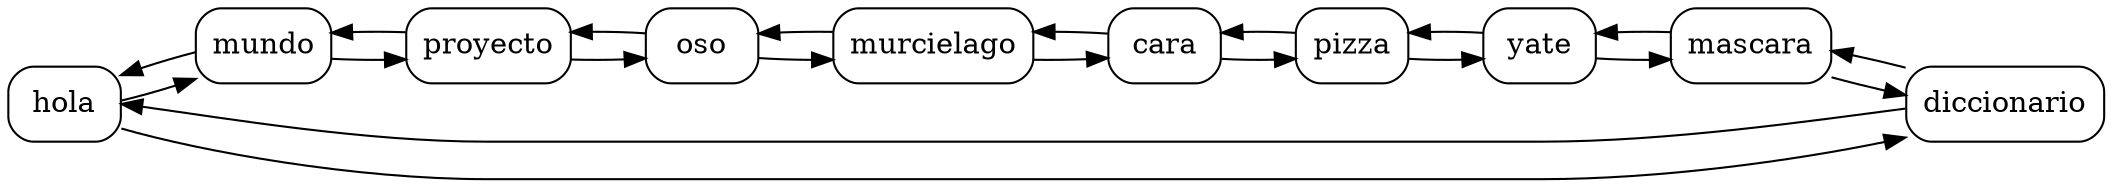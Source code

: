 digraph DictionaryWords{
rankdir=LR;
node[style=rounded];
node[shape=box];
"hola"->"mundo";
"hola"->"diccionario";
"mundo"->"proyecto";
"mundo"->"hola";
"proyecto"->"oso";
"proyecto"->"mundo";
"oso"->"murcielago";
"oso"->"proyecto";
"murcielago"->"cara";
"murcielago"->"oso";
"cara"->"pizza";
"cara"->"murcielago";
"pizza"->"yate";
"pizza"->"cara";
"yate"->"mascara";
"yate"->"pizza";
"mascara"->"diccionario";
"mascara"->"yate";
"diccionario"->"hola";
"diccionario"->"mascara";
}
